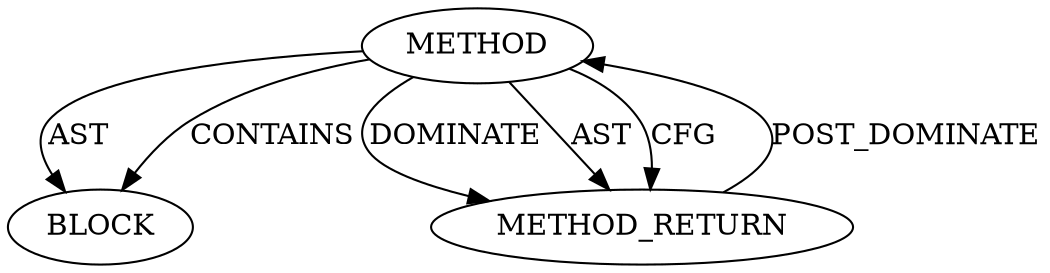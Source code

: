 digraph {
  12733 [label=METHOD AST_PARENT_TYPE="NAMESPACE_BLOCK" AST_PARENT_FULL_NAME="<global>" ORDER=0 CODE="<empty>" FULL_NAME="messenger_v2.c:60:60:IN_S_PREPARE_READ_ENC_PAGE:0" LINE_NUMBER=60 IS_EXTERNAL=true LINE_NUMBER_END=60 FILENAME="messenger_v2.c" SIGNATURE="" NAME="IN_S_PREPARE_READ_ENC_PAGE"]
  12734 [label=BLOCK ORDER=1 ARGUMENT_INDEX=1 CODE="<empty>" TYPE_FULL_NAME="ANY"]
  12735 [label=METHOD_RETURN ORDER=2 CODE="RET" TYPE_FULL_NAME="ANY" EVALUATION_STRATEGY="BY_VALUE"]
  12733 -> 12735 [label=DOMINATE ]
  12733 -> 12735 [label=AST ]
  12733 -> 12734 [label=AST ]
  12733 -> 12734 [label=CONTAINS ]
  12735 -> 12733 [label=POST_DOMINATE ]
  12733 -> 12735 [label=CFG ]
}
